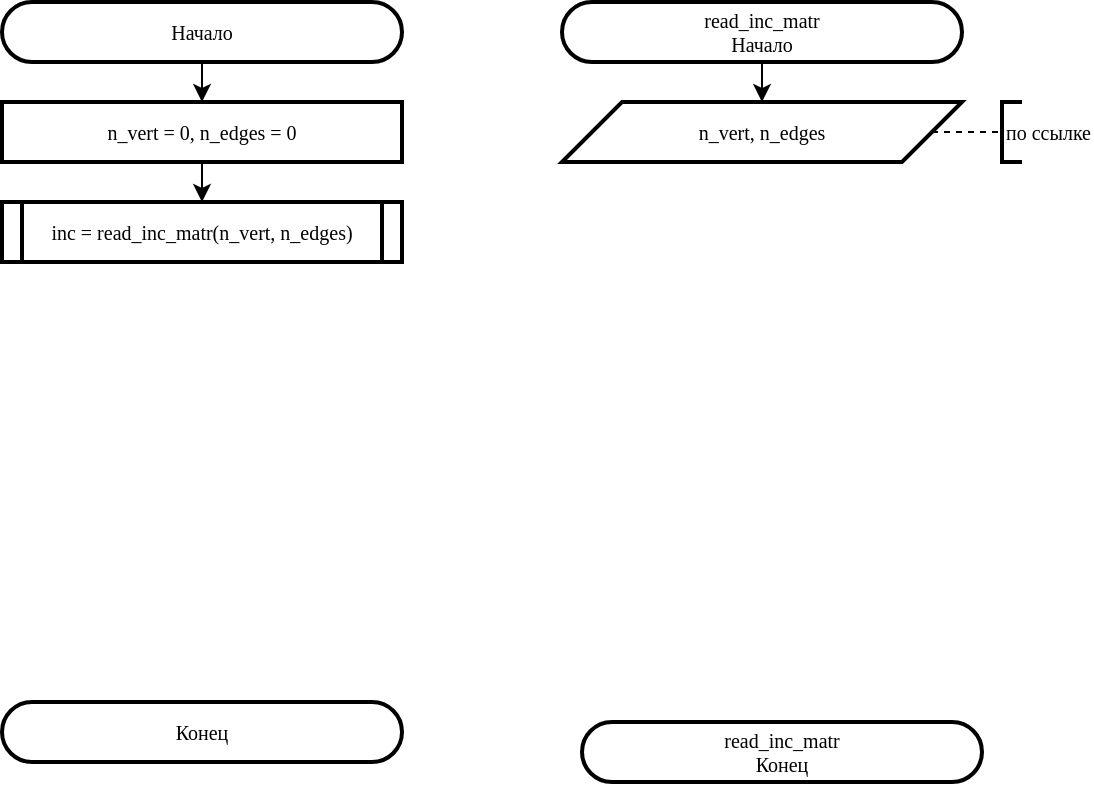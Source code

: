 <mxfile version="27.0.9">
  <diagram name="Page-1" id="XTeMT3vIgP22Tn7XUE1S">
    <mxGraphModel dx="803" dy="494" grid="1" gridSize="10" guides="1" tooltips="1" connect="1" arrows="1" fold="1" page="1" pageScale="1" pageWidth="827" pageHeight="1169" math="0" shadow="0">
      <root>
        <mxCell id="0" />
        <mxCell id="1" parent="0" />
        <mxCell id="oapdZk-za7Su_3y-qy34-5" style="edgeStyle=orthogonalEdgeStyle;rounded=0;orthogonalLoop=1;jettySize=auto;html=1;exitX=0.5;exitY=1;exitDx=0;exitDy=0;entryX=0.5;entryY=0;entryDx=0;entryDy=0;" edge="1" parent="1" source="oapdZk-za7Su_3y-qy34-1" target="oapdZk-za7Su_3y-qy34-4">
          <mxGeometry relative="1" as="geometry" />
        </mxCell>
        <mxCell id="oapdZk-za7Su_3y-qy34-1" value="Начало" style="rounded=1;whiteSpace=wrap;html=1;arcSize=50;container=0;strokeWidth=2;fontFamily=JetBrainsMono Nerd Font;fontSize=10;labelBackgroundColor=#FFFFFF;" vertex="1" parent="1">
          <mxGeometry x="10" y="10" width="200" height="30" as="geometry" />
        </mxCell>
        <mxCell id="oapdZk-za7Su_3y-qy34-2" value="Конец" style="rounded=1;whiteSpace=wrap;html=1;arcSize=50;container=0;strokeWidth=2;fontFamily=JetBrainsMono Nerd Font;fontSize=10;labelBackgroundColor=#FFFFFF;" vertex="1" parent="1">
          <mxGeometry x="10" y="360" width="200" height="30" as="geometry" />
        </mxCell>
        <mxCell id="oapdZk-za7Su_3y-qy34-3" value="inc = read_inc_matr(n_vert, n_edges)" style="shape=process;whiteSpace=wrap;html=1;backgroundOutline=1;strokeWidth=2;size=0.05;fontFamily=JetBrainsMono Nerd Font;fontSize=10;labelBackgroundColor=#FFFFFF;" vertex="1" parent="1">
          <mxGeometry x="10.0" y="110" width="200" height="30" as="geometry" />
        </mxCell>
        <mxCell id="oapdZk-za7Su_3y-qy34-6" style="edgeStyle=orthogonalEdgeStyle;rounded=0;orthogonalLoop=1;jettySize=auto;html=1;exitX=0.5;exitY=1;exitDx=0;exitDy=0;entryX=0.5;entryY=0;entryDx=0;entryDy=0;" edge="1" parent="1" source="oapdZk-za7Su_3y-qy34-4" target="oapdZk-za7Su_3y-qy34-3">
          <mxGeometry relative="1" as="geometry" />
        </mxCell>
        <mxCell id="oapdZk-za7Su_3y-qy34-4" value="n_vert = 0, n_edges = 0" style="rounded=0;whiteSpace=wrap;html=1;strokeWidth=2;fontFamily=JetBrainsMono Nerd Font;fontSize=10;labelBackgroundColor=#FFFFFF;" vertex="1" parent="1">
          <mxGeometry x="10.0" y="60" width="200" height="30" as="geometry" />
        </mxCell>
        <mxCell id="oapdZk-za7Su_3y-qy34-12" style="edgeStyle=orthogonalEdgeStyle;rounded=0;orthogonalLoop=1;jettySize=auto;html=1;exitX=0.5;exitY=1;exitDx=0;exitDy=0;entryX=0.5;entryY=0;entryDx=0;entryDy=0;" edge="1" parent="1" source="oapdZk-za7Su_3y-qy34-7" target="oapdZk-za7Su_3y-qy34-9">
          <mxGeometry relative="1" as="geometry" />
        </mxCell>
        <mxCell id="oapdZk-za7Su_3y-qy34-7" value="&lt;div&gt;read_inc_matr&lt;/div&gt;Начало" style="rounded=1;whiteSpace=wrap;html=1;arcSize=50;container=0;strokeWidth=2;fontFamily=JetBrainsMono Nerd Font;fontSize=10;labelBackgroundColor=#FFFFFF;" vertex="1" parent="1">
          <mxGeometry x="290" y="10" width="200" height="30" as="geometry" />
        </mxCell>
        <mxCell id="oapdZk-za7Su_3y-qy34-8" value="read_inc_matr&lt;br&gt;Конец" style="rounded=1;whiteSpace=wrap;html=1;arcSize=50;container=0;strokeWidth=2;fontFamily=JetBrainsMono Nerd Font;fontSize=10;labelBackgroundColor=#FFFFFF;" vertex="1" parent="1">
          <mxGeometry x="300" y="370" width="200" height="30" as="geometry" />
        </mxCell>
        <mxCell id="oapdZk-za7Su_3y-qy34-9" value="n_vert, n_edges" style="shape=parallelogram;perimeter=parallelogramPerimeter;whiteSpace=wrap;html=1;fixedSize=1;size=30;container=0;strokeWidth=2;fontFamily=JetBrainsMono Nerd Font;fontSize=10;labelBackgroundColor=#FFFFFF;" vertex="1" parent="1">
          <mxGeometry x="290" y="60" width="200" height="30" as="geometry" />
        </mxCell>
        <mxCell id="oapdZk-za7Su_3y-qy34-10" value="по ссылке" style="strokeWidth=2;html=1;shape=mxgraph.flowchart.annotation_1;align=left;pointerEvents=1;fontFamily=JetBrainsMono Nerd Font;fontSize=10;labelBackgroundColor=#FFFFFF;" vertex="1" parent="1">
          <mxGeometry x="510.0" y="60" width="10" height="30" as="geometry" />
        </mxCell>
        <mxCell id="oapdZk-za7Su_3y-qy34-11" style="edgeStyle=orthogonalEdgeStyle;rounded=0;orthogonalLoop=1;jettySize=auto;html=1;exitX=1;exitY=0.5;exitDx=0;exitDy=0;entryX=0;entryY=0.5;entryDx=0;entryDy=0;entryPerimeter=0;endArrow=none;endFill=0;dashed=1;fontFamily=JetBrainsMono Nerd Font;labelBackgroundColor=#FFFFFF;" edge="1" target="oapdZk-za7Su_3y-qy34-10" parent="1" source="oapdZk-za7Su_3y-qy34-9">
          <mxGeometry relative="1" as="geometry">
            <mxPoint x="510.0" y="75" as="sourcePoint" />
          </mxGeometry>
        </mxCell>
      </root>
    </mxGraphModel>
  </diagram>
</mxfile>
